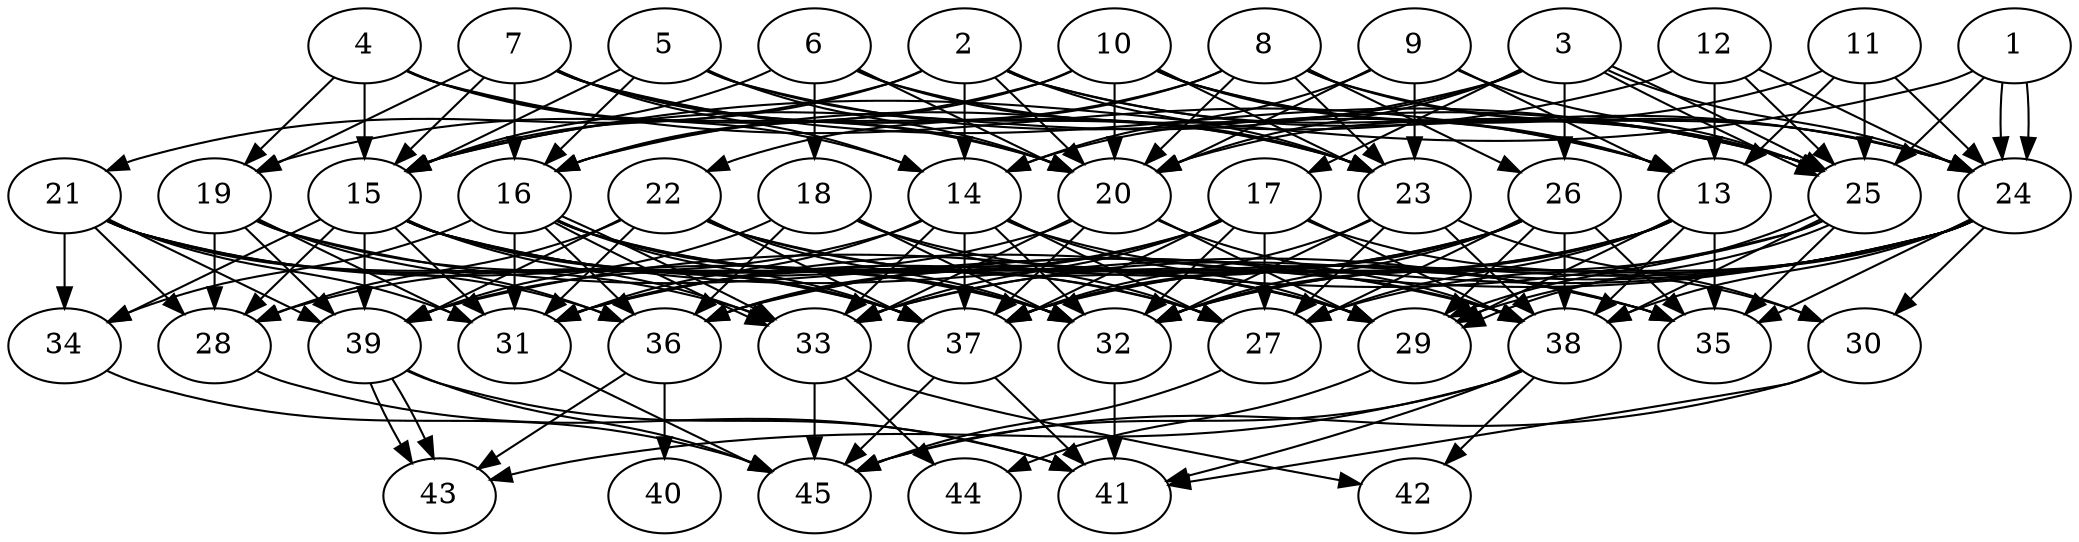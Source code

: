 // DAG automatically generated by daggen at Thu Oct  3 14:07:25 2019
// ./daggen --dot -n 45 --ccr 0.5 --fat 0.7 --regular 0.9 --density 0.9 --mindata 5242880 --maxdata 52428800 
digraph G {
  1 [size="86921216", alpha="0.06", expect_size="43460608"] 
  1 -> 15 [size ="43460608"]
  1 -> 24 [size ="43460608"]
  1 -> 24 [size ="43460608"]
  1 -> 25 [size ="43460608"]
  2 [size="58490880", alpha="0.11", expect_size="29245440"] 
  2 -> 14 [size ="29245440"]
  2 -> 15 [size ="29245440"]
  2 -> 20 [size ="29245440"]
  2 -> 21 [size ="29245440"]
  2 -> 23 [size ="29245440"]
  2 -> 24 [size ="29245440"]
  2 -> 25 [size ="29245440"]
  3 [size="91758592", alpha="0.10", expect_size="45879296"] 
  3 -> 14 [size ="45879296"]
  3 -> 15 [size ="45879296"]
  3 -> 17 [size ="45879296"]
  3 -> 20 [size ="45879296"]
  3 -> 24 [size ="45879296"]
  3 -> 25 [size ="45879296"]
  3 -> 25 [size ="45879296"]
  3 -> 26 [size ="45879296"]
  4 [size="85204992", alpha="0.19", expect_size="42602496"] 
  4 -> 13 [size ="42602496"]
  4 -> 14 [size ="42602496"]
  4 -> 15 [size ="42602496"]
  4 -> 19 [size ="42602496"]
  4 -> 20 [size ="42602496"]
  5 [size="89786368", alpha="0.11", expect_size="44893184"] 
  5 -> 15 [size ="44893184"]
  5 -> 16 [size ="44893184"]
  5 -> 20 [size ="44893184"]
  5 -> 23 [size ="44893184"]
  5 -> 25 [size ="44893184"]
  6 [size="94418944", alpha="0.07", expect_size="47209472"] 
  6 -> 13 [size ="47209472"]
  6 -> 15 [size ="47209472"]
  6 -> 18 [size ="47209472"]
  6 -> 20 [size ="47209472"]
  6 -> 23 [size ="47209472"]
  7 [size="64829440", alpha="0.19", expect_size="32414720"] 
  7 -> 14 [size ="32414720"]
  7 -> 15 [size ="32414720"]
  7 -> 16 [size ="32414720"]
  7 -> 19 [size ="32414720"]
  7 -> 20 [size ="32414720"]
  7 -> 23 [size ="32414720"]
  7 -> 25 [size ="32414720"]
  8 [size="59469824", alpha="0.11", expect_size="29734912"] 
  8 -> 16 [size ="29734912"]
  8 -> 20 [size ="29734912"]
  8 -> 22 [size ="29734912"]
  8 -> 23 [size ="29734912"]
  8 -> 24 [size ="29734912"]
  8 -> 25 [size ="29734912"]
  8 -> 26 [size ="29734912"]
  9 [size="99928064", alpha="0.16", expect_size="49964032"] 
  9 -> 13 [size ="49964032"]
  9 -> 14 [size ="49964032"]
  9 -> 20 [size ="49964032"]
  9 -> 23 [size ="49964032"]
  9 -> 25 [size ="49964032"]
  10 [size="18036736", alpha="0.04", expect_size="9018368"] 
  10 -> 13 [size ="9018368"]
  10 -> 16 [size ="9018368"]
  10 -> 19 [size ="9018368"]
  10 -> 20 [size ="9018368"]
  10 -> 23 [size ="9018368"]
  10 -> 24 [size ="9018368"]
  10 -> 25 [size ="9018368"]
  11 [size="104433664", alpha="0.18", expect_size="52216832"] 
  11 -> 13 [size ="52216832"]
  11 -> 20 [size ="52216832"]
  11 -> 24 [size ="52216832"]
  11 -> 25 [size ="52216832"]
  12 [size="38944768", alpha="0.02", expect_size="19472384"] 
  12 -> 13 [size ="19472384"]
  12 -> 16 [size ="19472384"]
  12 -> 24 [size ="19472384"]
  12 -> 25 [size ="19472384"]
  13 [size="90804224", alpha="0.01", expect_size="45402112"] 
  13 -> 27 [size ="45402112"]
  13 -> 29 [size ="45402112"]
  13 -> 32 [size ="45402112"]
  13 -> 33 [size ="45402112"]
  13 -> 35 [size ="45402112"]
  13 -> 37 [size ="45402112"]
  13 -> 38 [size ="45402112"]
  14 [size="42110976", alpha="0.07", expect_size="21055488"] 
  14 -> 27 [size ="21055488"]
  14 -> 28 [size ="21055488"]
  14 -> 29 [size ="21055488"]
  14 -> 31 [size ="21055488"]
  14 -> 32 [size ="21055488"]
  14 -> 33 [size ="21055488"]
  14 -> 35 [size ="21055488"]
  14 -> 37 [size ="21055488"]
  15 [size="35719168", alpha="0.01", expect_size="17859584"] 
  15 -> 27 [size ="17859584"]
  15 -> 28 [size ="17859584"]
  15 -> 29 [size ="17859584"]
  15 -> 31 [size ="17859584"]
  15 -> 32 [size ="17859584"]
  15 -> 33 [size ="17859584"]
  15 -> 34 [size ="17859584"]
  15 -> 35 [size ="17859584"]
  15 -> 37 [size ="17859584"]
  15 -> 39 [size ="17859584"]
  16 [size="89683968", alpha="0.07", expect_size="44841984"] 
  16 -> 27 [size ="44841984"]
  16 -> 29 [size ="44841984"]
  16 -> 31 [size ="44841984"]
  16 -> 32 [size ="44841984"]
  16 -> 33 [size ="44841984"]
  16 -> 33 [size ="44841984"]
  16 -> 34 [size ="44841984"]
  16 -> 36 [size ="44841984"]
  16 -> 37 [size ="44841984"]
  17 [size="26294272", alpha="0.04", expect_size="13147136"] 
  17 -> 27 [size ="13147136"]
  17 -> 30 [size ="13147136"]
  17 -> 31 [size ="13147136"]
  17 -> 32 [size ="13147136"]
  17 -> 33 [size ="13147136"]
  17 -> 36 [size ="13147136"]
  17 -> 37 [size ="13147136"]
  17 -> 38 [size ="13147136"]
  18 [size="23203840", alpha="0.19", expect_size="11601920"] 
  18 -> 27 [size ="11601920"]
  18 -> 32 [size ="11601920"]
  18 -> 36 [size ="11601920"]
  18 -> 38 [size ="11601920"]
  18 -> 39 [size ="11601920"]
  19 [size="72855552", alpha="0.18", expect_size="36427776"] 
  19 -> 28 [size ="36427776"]
  19 -> 31 [size ="36427776"]
  19 -> 36 [size ="36427776"]
  19 -> 37 [size ="36427776"]
  19 -> 38 [size ="36427776"]
  19 -> 39 [size ="36427776"]
  20 [size="52606976", alpha="0.12", expect_size="26303488"] 
  20 -> 29 [size ="26303488"]
  20 -> 33 [size ="26303488"]
  20 -> 37 [size ="26303488"]
  20 -> 38 [size ="26303488"]
  20 -> 39 [size ="26303488"]
  21 [size="71833600", alpha="0.01", expect_size="35916800"] 
  21 -> 28 [size ="35916800"]
  21 -> 31 [size ="35916800"]
  21 -> 32 [size ="35916800"]
  21 -> 33 [size ="35916800"]
  21 -> 34 [size ="35916800"]
  21 -> 36 [size ="35916800"]
  21 -> 37 [size ="35916800"]
  21 -> 39 [size ="35916800"]
  22 [size="62527488", alpha="0.01", expect_size="31263744"] 
  22 -> 28 [size ="31263744"]
  22 -> 29 [size ="31263744"]
  22 -> 31 [size ="31263744"]
  22 -> 32 [size ="31263744"]
  22 -> 35 [size ="31263744"]
  22 -> 37 [size ="31263744"]
  22 -> 39 [size ="31263744"]
  23 [size="71450624", alpha="0.18", expect_size="35725312"] 
  23 -> 27 [size ="35725312"]
  23 -> 30 [size ="35725312"]
  23 -> 32 [size ="35725312"]
  23 -> 37 [size ="35725312"]
  23 -> 38 [size ="35725312"]
  24 [size="77193216", alpha="0.10", expect_size="38596608"] 
  24 -> 27 [size ="38596608"]
  24 -> 29 [size ="38596608"]
  24 -> 30 [size ="38596608"]
  24 -> 31 [size ="38596608"]
  24 -> 32 [size ="38596608"]
  24 -> 33 [size ="38596608"]
  24 -> 35 [size ="38596608"]
  24 -> 36 [size ="38596608"]
  24 -> 37 [size ="38596608"]
  24 -> 38 [size ="38596608"]
  25 [size="17651712", alpha="0.20", expect_size="8825856"] 
  25 -> 29 [size ="8825856"]
  25 -> 29 [size ="8825856"]
  25 -> 32 [size ="8825856"]
  25 -> 35 [size ="8825856"]
  25 -> 38 [size ="8825856"]
  25 -> 39 [size ="8825856"]
  26 [size="23631872", alpha="0.07", expect_size="11815936"] 
  26 -> 27 [size ="11815936"]
  26 -> 29 [size ="11815936"]
  26 -> 31 [size ="11815936"]
  26 -> 32 [size ="11815936"]
  26 -> 35 [size ="11815936"]
  26 -> 36 [size ="11815936"]
  26 -> 37 [size ="11815936"]
  26 -> 38 [size ="11815936"]
  27 [size="56784896", alpha="0.06", expect_size="28392448"] 
  27 -> 45 [size ="28392448"]
  28 [size="74856448", alpha="0.15", expect_size="37428224"] 
  28 -> 41 [size ="37428224"]
  29 [size="69472256", alpha="0.03", expect_size="34736128"] 
  29 -> 44 [size ="34736128"]
  30 [size="62142464", alpha="0.13", expect_size="31071232"] 
  30 -> 41 [size ="31071232"]
  30 -> 45 [size ="31071232"]
  31 [size="22927360", alpha="0.02", expect_size="11463680"] 
  31 -> 45 [size ="11463680"]
  32 [size="28262400", alpha="0.18", expect_size="14131200"] 
  32 -> 41 [size ="14131200"]
  33 [size="31780864", alpha="0.11", expect_size="15890432"] 
  33 -> 42 [size ="15890432"]
  33 -> 44 [size ="15890432"]
  33 -> 45 [size ="15890432"]
  34 [size="20385792", alpha="0.10", expect_size="10192896"] 
  34 -> 45 [size ="10192896"]
  35 [size="68798464", alpha="0.15", expect_size="34399232"] 
  36 [size="67573760", alpha="0.16", expect_size="33786880"] 
  36 -> 40 [size ="33786880"]
  36 -> 43 [size ="33786880"]
  37 [size="100648960", alpha="0.01", expect_size="50324480"] 
  37 -> 41 [size ="50324480"]
  37 -> 45 [size ="50324480"]
  38 [size="33619968", alpha="0.09", expect_size="16809984"] 
  38 -> 41 [size ="16809984"]
  38 -> 42 [size ="16809984"]
  38 -> 43 [size ="16809984"]
  38 -> 45 [size ="16809984"]
  39 [size="104218624", alpha="0.10", expect_size="52109312"] 
  39 -> 41 [size ="52109312"]
  39 -> 43 [size ="52109312"]
  39 -> 43 [size ="52109312"]
  39 -> 45 [size ="52109312"]
  40 [size="24395776", alpha="0.19", expect_size="12197888"] 
  41 [size="84824064", alpha="0.02", expect_size="42412032"] 
  42 [size="96335872", alpha="0.16", expect_size="48167936"] 
  43 [size="87392256", alpha="0.02", expect_size="43696128"] 
  44 [size="43939840", alpha="0.03", expect_size="21969920"] 
  45 [size="91975680", alpha="0.06", expect_size="45987840"] 
}
